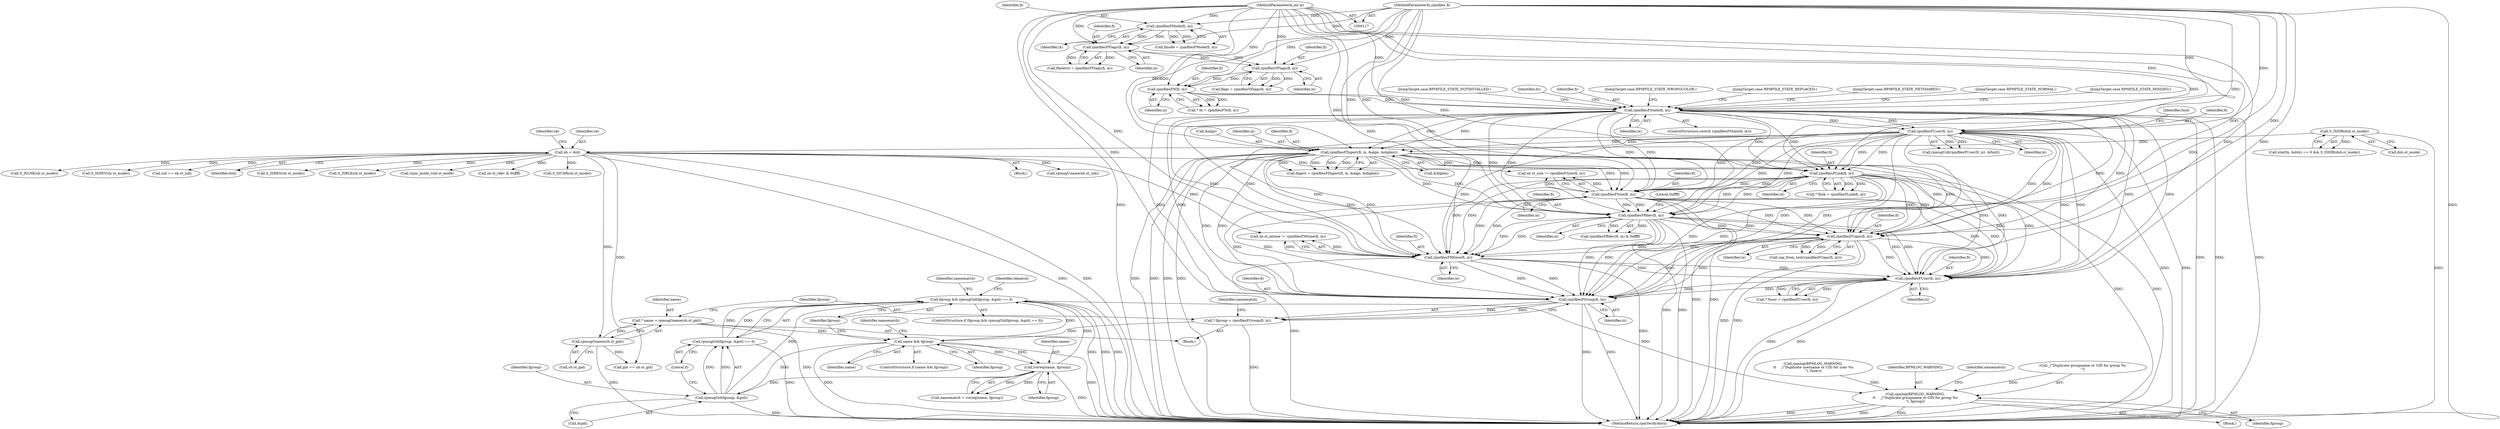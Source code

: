 digraph "0_rpm_c815822c8bdb138066ff58c624ae83e3a12ebfa9@pointer" {
"1000702" [label="(Call,fgroup && rpmugGid(fgroup, &gid) == 0)"];
"1000698" [label="(Call,rstreq(name, fgroup))"];
"1000693" [label="(Call,name && fgroup)"];
"1000671" [label="(Call,* name = rpmugGname(sb.st_gid))"];
"1000673" [label="(Call,rpmugGname(sb.st_gid))"];
"1000242" [label="(Call,sb = dsb)"];
"1000214" [label="(Call,S_ISDIR(dsb.st_mode))"];
"1000678" [label="(Call,* fgroup = rpmfilesFGroup(fi, ix))"];
"1000680" [label="(Call,rpmfilesFGroup(fi, ix))"];
"1000588" [label="(Call,rpmfilesFMtime(fi, ix))"];
"1000383" [label="(Call,rpmfilesFLink(fi, ix))"];
"1000306" [label="(Call,rpmfilesFDigest(fi, ix, &algo, &diglen))"];
"1000152" [label="(Call,rpmfilesFState(fi, ix))"];
"1000143" [label="(Call,rpmfilesFN(fi, ix))"];
"1000137" [label="(Call,rpmfilesVFlags(fi, ix))"];
"1000131" [label="(Call,rpmfilesFFlags(fi, ix))"];
"1000125" [label="(Call,rpmfilesFMode(fi, ix))"];
"1000118" [label="(MethodParameterIn,rpmfiles fi)"];
"1000119" [label="(MethodParameterIn,int ix)"];
"1000230" [label="(Call,rpmfilesFUser(fi, ix))"];
"1000413" [label="(Call,rpmfilesFSize(fi, ix))"];
"1000522" [label="(Call,rpmfilesFRdev(fi, ix))"];
"1000543" [label="(Call,rpmfilesFCaps(fi, ix))"];
"1000610" [label="(Call,rpmfilesFUser(fi, ix))"];
"1000705" [label="(Call,rpmugGid(fgroup, &gid))"];
"1000704" [label="(Call,rpmugGid(fgroup, &gid) == 0)"];
"1000722" [label="(Call,rpmlog(RPMLOG_WARNING,\n\t\t    _(\"Duplicate groupname or GID for group %s\n\"), fgroup))"];
"1000705" [label="(Call,rpmugGid(fgroup, &gid))"];
"1000177" [label="(JumpTarget,case RPMFILE_STATE_NORMAL:)"];
"1000241" [label="(Block,)"];
"1000243" [label="(Identifier,sb)"];
"1000231" [label="(Identifier,fi)"];
"1000679" [label="(Identifier,fgroup)"];
"1000229" [label="(Call,rpmugUid(rpmfilesFUser(fi, ix), &fuid))"];
"1000603" [label="(Call,rpmugUname(sb.st_uid))"];
"1000383" [label="(Call,rpmfilesFLink(fi, ix))"];
"1000152" [label="(Call,rpmfilesFState(fi, ix))"];
"1000118" [label="(MethodParameterIn,rpmfiles fi)"];
"1000723" [label="(Identifier,RPMLOG_WARNING)"];
"1000722" [label="(Call,rpmlog(RPMLOG_WARNING,\n\t\t    _(\"Duplicate groupname or GID for group %s\n\"), fgroup))"];
"1000207" [label="(Call,stat(fn, &dsb) == 0 && S_ISDIR(dsb.st_mode))"];
"1000672" [label="(Identifier,name)"];
"1000133" [label="(Identifier,ix)"];
"1000544" [label="(Identifier,fi)"];
"1000524" [label="(Identifier,ix)"];
"1000543" [label="(Call,rpmfilesFCaps(fi, ix))"];
"1000545" [label="(Identifier,ix)"];
"1000521" [label="(Call,rpmfilesFRdev(fi, ix) & 0xffff)"];
"1000709" [label="(Literal,0)"];
"1000522" [label="(Call,rpmfilesFRdev(fi, ix))"];
"1000413" [label="(Call,rpmfilesFSize(fi, ix))"];
"1000178" [label="(JumpTarget,case RPMFILE_STATE_MISSING:)"];
"1000246" [label="(Call,S_ISLNK(sb.st_mode))"];
"1000137" [label="(Call,rpmfilesVFlags(fi, ix))"];
"1000129" [label="(Call,fileAttrs = rpmfilesFFlags(fi, ix))"];
"1000612" [label="(Identifier,ix)"];
"1000123" [label="(Call,fmode = rpmfilesFMode(fi, ix))"];
"1000157" [label="(JumpTarget,case RPMFILE_STATE_NOTINSTALLED:)"];
"1000132" [label="(Identifier,fi)"];
"1000309" [label="(Call,&algo)"];
"1000127" [label="(Identifier,ix)"];
"1000234" [label="(Identifier,fuid)"];
"1000730" [label="(Identifier,namematch)"];
"1000311" [label="(Call,&diglen)"];
"1000381" [label="(Call,* flink = rpmfilesFLink(fi, ix))"];
"1000242" [label="(Call,sb = dsb)"];
"1000230" [label="(Call,rpmfilesFUser(fi, ix))"];
"1000589" [label="(Identifier,fi)"];
"1000505" [label="(Call,S_ISDEV(sb.st_mode))"];
"1000144" [label="(Identifier,fi)"];
"1000125" [label="(Call,rpmfilesFMode(fi, ix))"];
"1000712" [label="(Call,gid == sb.st_gid)"];
"1000642" [label="(Call,uid == sb.st_uid)"];
"1000703" [label="(Identifier,fgroup)"];
"1000244" [label="(Identifier,dsb)"];
"1000131" [label="(Call,rpmfilesFFlags(fi, ix))"];
"1000692" [label="(ControlStructure,if (name && fgroup))"];
"1000261" [label="(Call,S_ISREG(sb.st_mode))"];
"1000138" [label="(Identifier,fi)"];
"1000304" [label="(Call,digest = rpmfilesFDigest(fi, ix, &algo, &diglen))"];
"1000143" [label="(Call,rpmfilesFN(fi, ix))"];
"1000308" [label="(Identifier,ix)"];
"1000590" [label="(Identifier,ix)"];
"1000682" [label="(Identifier,ix)"];
"1000724" [label="(Call,_(\"Duplicate groupname or GID for group %s\n\"))"];
"1000141" [label="(Call,* fn = rpmfilesFN(fi, ix))"];
"1000711" [label="(Identifier,idmatch)"];
"1000611" [label="(Identifier,fi)"];
"1000678" [label="(Call,* fgroup = rpmfilesFGroup(fi, ix))"];
"1000698" [label="(Call,rstreq(name, fgroup))"];
"1000139" [label="(Identifier,ix)"];
"1000232" [label="(Identifier,ix)"];
"1000686" [label="(Identifier,namematch)"];
"1000183" [label="(Identifier,fn)"];
"1000307" [label="(Identifier,fi)"];
"1000414" [label="(Identifier,fi)"];
"1000126" [label="(Identifier,fi)"];
"1000693" [label="(Call,name && fgroup)"];
"1000680" [label="(Call,rpmfilesFGroup(fi, ix))"];
"1000542" [label="(Call,cap_from_text(rpmfilesFCaps(fi, ix)))"];
"1000588" [label="(Call,rpmfilesFMtime(fi, ix))"];
"1000385" [label="(Identifier,ix)"];
"1000154" [label="(Identifier,ix)"];
"1000306" [label="(Call,rpmfilesFDigest(fi, ix, &algo, &diglen))"];
"1000704" [label="(Call,rpmugGid(fgroup, &gid) == 0)"];
"1000215" [label="(Call,dsb.st_mode)"];
"1000721" [label="(Block,)"];
"1000652" [label="(Call,rpmlog(RPMLOG_WARNING,\n\t\t    _(\"Duplicate username or UID for user %s\n\"), fuser))"];
"1000719" [label="(Identifier,namematch)"];
"1000523" [label="(Identifier,fi)"];
"1000492" [label="(Call,S_ISBLK(sb.st_mode))"];
"1000153" [label="(Identifier,fi)"];
"1000695" [label="(Identifier,fgroup)"];
"1000431" [label="(Call,(rpm_mode_t)sb.st_mode)"];
"1000681" [label="(Identifier,fi)"];
"1000384" [label="(Identifier,fi)"];
"1000135" [label="(Call,flags = rpmfilesVFlags(fi, ix))"];
"1000697" [label="(Identifier,namematch)"];
"1000608" [label="(Call,* fuser = rpmfilesFUser(fi, ix))"];
"1000674" [label="(Call,sb.st_gid)"];
"1000701" [label="(ControlStructure,if (fgroup && rpmugGid(fgroup, &gid) == 0))"];
"1000706" [label="(Identifier,fgroup)"];
"1000165" [label="(JumpTarget,case RPMFILE_STATE_WRONGCOLOR:)"];
"1000707" [label="(Call,&gid)"];
"1000726" [label="(Identifier,fgroup)"];
"1000525" [label="(Literal,0xffff)"];
"1000671" [label="(Call,* name = rpmugGname(sb.st_gid))"];
"1000513" [label="(Call,sb.st_rdev & 0xffff)"];
"1000415" [label="(Identifier,ix)"];
"1000214" [label="(Call,S_ISDIR(dsb.st_mode))"];
"1000485" [label="(Call,S_ISCHR(sb.st_mode))"];
"1000160" [label="(JumpTarget,case RPMFILE_STATE_REPLACED:)"];
"1000248" [label="(Identifier,sb)"];
"1000151" [label="(ControlStructure,switch (rpmfilesFState(fi, ix)))"];
"1000610" [label="(Call,rpmfilesFUser(fi, ix))"];
"1000738" [label="(MethodReturn,rpmVerifyAttrs)"];
"1000673" [label="(Call,rpmugGname(sb.st_gid))"];
"1000584" [label="(Call,sb.st_mtime != rpmfilesFMtime(fi, ix))"];
"1000700" [label="(Identifier,fgroup)"];
"1000694" [label="(Identifier,name)"];
"1000669" [label="(Block,)"];
"1000156" [label="(JumpTarget,case RPMFILE_STATE_NETSHARED:)"];
"1000699" [label="(Identifier,name)"];
"1000409" [label="(Call,sb.st_size != rpmfilesFSize(fi, ix))"];
"1000696" [label="(Call,namematch = rstreq(name, fgroup))"];
"1000702" [label="(Call,fgroup && rpmugGid(fgroup, &gid) == 0)"];
"1000119" [label="(MethodParameterIn,int ix)"];
"1000145" [label="(Identifier,ix)"];
"1000702" -> "1000701"  [label="AST: "];
"1000702" -> "1000703"  [label="CFG: "];
"1000702" -> "1000704"  [label="CFG: "];
"1000703" -> "1000702"  [label="AST: "];
"1000704" -> "1000702"  [label="AST: "];
"1000711" -> "1000702"  [label="CFG: "];
"1000719" -> "1000702"  [label="CFG: "];
"1000702" -> "1000738"  [label="DDG: "];
"1000702" -> "1000738"  [label="DDG: "];
"1000702" -> "1000738"  [label="DDG: "];
"1000698" -> "1000702"  [label="DDG: "];
"1000693" -> "1000702"  [label="DDG: "];
"1000705" -> "1000702"  [label="DDG: "];
"1000704" -> "1000702"  [label="DDG: "];
"1000704" -> "1000702"  [label="DDG: "];
"1000702" -> "1000722"  [label="DDG: "];
"1000698" -> "1000696"  [label="AST: "];
"1000698" -> "1000700"  [label="CFG: "];
"1000699" -> "1000698"  [label="AST: "];
"1000700" -> "1000698"  [label="AST: "];
"1000696" -> "1000698"  [label="CFG: "];
"1000698" -> "1000738"  [label="DDG: "];
"1000698" -> "1000696"  [label="DDG: "];
"1000698" -> "1000696"  [label="DDG: "];
"1000693" -> "1000698"  [label="DDG: "];
"1000693" -> "1000698"  [label="DDG: "];
"1000698" -> "1000705"  [label="DDG: "];
"1000693" -> "1000692"  [label="AST: "];
"1000693" -> "1000694"  [label="CFG: "];
"1000693" -> "1000695"  [label="CFG: "];
"1000694" -> "1000693"  [label="AST: "];
"1000695" -> "1000693"  [label="AST: "];
"1000697" -> "1000693"  [label="CFG: "];
"1000703" -> "1000693"  [label="CFG: "];
"1000693" -> "1000738"  [label="DDG: "];
"1000693" -> "1000738"  [label="DDG: "];
"1000671" -> "1000693"  [label="DDG: "];
"1000678" -> "1000693"  [label="DDG: "];
"1000693" -> "1000705"  [label="DDG: "];
"1000671" -> "1000669"  [label="AST: "];
"1000671" -> "1000673"  [label="CFG: "];
"1000672" -> "1000671"  [label="AST: "];
"1000673" -> "1000671"  [label="AST: "];
"1000679" -> "1000671"  [label="CFG: "];
"1000671" -> "1000738"  [label="DDG: "];
"1000673" -> "1000671"  [label="DDG: "];
"1000673" -> "1000674"  [label="CFG: "];
"1000674" -> "1000673"  [label="AST: "];
"1000673" -> "1000738"  [label="DDG: "];
"1000242" -> "1000673"  [label="DDG: "];
"1000673" -> "1000712"  [label="DDG: "];
"1000242" -> "1000241"  [label="AST: "];
"1000242" -> "1000244"  [label="CFG: "];
"1000243" -> "1000242"  [label="AST: "];
"1000244" -> "1000242"  [label="AST: "];
"1000248" -> "1000242"  [label="CFG: "];
"1000242" -> "1000738"  [label="DDG: "];
"1000242" -> "1000738"  [label="DDG: "];
"1000214" -> "1000242"  [label="DDG: "];
"1000242" -> "1000246"  [label="DDG: "];
"1000242" -> "1000261"  [label="DDG: "];
"1000242" -> "1000409"  [label="DDG: "];
"1000242" -> "1000431"  [label="DDG: "];
"1000242" -> "1000485"  [label="DDG: "];
"1000242" -> "1000492"  [label="DDG: "];
"1000242" -> "1000505"  [label="DDG: "];
"1000242" -> "1000513"  [label="DDG: "];
"1000242" -> "1000584"  [label="DDG: "];
"1000242" -> "1000603"  [label="DDG: "];
"1000242" -> "1000642"  [label="DDG: "];
"1000242" -> "1000712"  [label="DDG: "];
"1000214" -> "1000207"  [label="AST: "];
"1000214" -> "1000215"  [label="CFG: "];
"1000215" -> "1000214"  [label="AST: "];
"1000207" -> "1000214"  [label="CFG: "];
"1000214" -> "1000738"  [label="DDG: "];
"1000214" -> "1000207"  [label="DDG: "];
"1000678" -> "1000669"  [label="AST: "];
"1000678" -> "1000680"  [label="CFG: "];
"1000679" -> "1000678"  [label="AST: "];
"1000680" -> "1000678"  [label="AST: "];
"1000686" -> "1000678"  [label="CFG: "];
"1000678" -> "1000738"  [label="DDG: "];
"1000680" -> "1000678"  [label="DDG: "];
"1000680" -> "1000678"  [label="DDG: "];
"1000680" -> "1000682"  [label="CFG: "];
"1000681" -> "1000680"  [label="AST: "];
"1000682" -> "1000680"  [label="AST: "];
"1000680" -> "1000738"  [label="DDG: "];
"1000680" -> "1000738"  [label="DDG: "];
"1000588" -> "1000680"  [label="DDG: "];
"1000588" -> "1000680"  [label="DDG: "];
"1000383" -> "1000680"  [label="DDG: "];
"1000383" -> "1000680"  [label="DDG: "];
"1000306" -> "1000680"  [label="DDG: "];
"1000306" -> "1000680"  [label="DDG: "];
"1000152" -> "1000680"  [label="DDG: "];
"1000152" -> "1000680"  [label="DDG: "];
"1000522" -> "1000680"  [label="DDG: "];
"1000522" -> "1000680"  [label="DDG: "];
"1000543" -> "1000680"  [label="DDG: "];
"1000543" -> "1000680"  [label="DDG: "];
"1000413" -> "1000680"  [label="DDG: "];
"1000413" -> "1000680"  [label="DDG: "];
"1000610" -> "1000680"  [label="DDG: "];
"1000610" -> "1000680"  [label="DDG: "];
"1000230" -> "1000680"  [label="DDG: "];
"1000230" -> "1000680"  [label="DDG: "];
"1000118" -> "1000680"  [label="DDG: "];
"1000119" -> "1000680"  [label="DDG: "];
"1000588" -> "1000584"  [label="AST: "];
"1000588" -> "1000590"  [label="CFG: "];
"1000589" -> "1000588"  [label="AST: "];
"1000590" -> "1000588"  [label="AST: "];
"1000584" -> "1000588"  [label="CFG: "];
"1000588" -> "1000738"  [label="DDG: "];
"1000588" -> "1000738"  [label="DDG: "];
"1000588" -> "1000584"  [label="DDG: "];
"1000588" -> "1000584"  [label="DDG: "];
"1000383" -> "1000588"  [label="DDG: "];
"1000383" -> "1000588"  [label="DDG: "];
"1000306" -> "1000588"  [label="DDG: "];
"1000306" -> "1000588"  [label="DDG: "];
"1000413" -> "1000588"  [label="DDG: "];
"1000413" -> "1000588"  [label="DDG: "];
"1000152" -> "1000588"  [label="DDG: "];
"1000152" -> "1000588"  [label="DDG: "];
"1000522" -> "1000588"  [label="DDG: "];
"1000522" -> "1000588"  [label="DDG: "];
"1000543" -> "1000588"  [label="DDG: "];
"1000543" -> "1000588"  [label="DDG: "];
"1000230" -> "1000588"  [label="DDG: "];
"1000230" -> "1000588"  [label="DDG: "];
"1000118" -> "1000588"  [label="DDG: "];
"1000119" -> "1000588"  [label="DDG: "];
"1000588" -> "1000610"  [label="DDG: "];
"1000588" -> "1000610"  [label="DDG: "];
"1000383" -> "1000381"  [label="AST: "];
"1000383" -> "1000385"  [label="CFG: "];
"1000384" -> "1000383"  [label="AST: "];
"1000385" -> "1000383"  [label="AST: "];
"1000381" -> "1000383"  [label="CFG: "];
"1000383" -> "1000738"  [label="DDG: "];
"1000383" -> "1000738"  [label="DDG: "];
"1000383" -> "1000381"  [label="DDG: "];
"1000383" -> "1000381"  [label="DDG: "];
"1000306" -> "1000383"  [label="DDG: "];
"1000306" -> "1000383"  [label="DDG: "];
"1000152" -> "1000383"  [label="DDG: "];
"1000152" -> "1000383"  [label="DDG: "];
"1000230" -> "1000383"  [label="DDG: "];
"1000230" -> "1000383"  [label="DDG: "];
"1000118" -> "1000383"  [label="DDG: "];
"1000119" -> "1000383"  [label="DDG: "];
"1000383" -> "1000413"  [label="DDG: "];
"1000383" -> "1000413"  [label="DDG: "];
"1000383" -> "1000522"  [label="DDG: "];
"1000383" -> "1000522"  [label="DDG: "];
"1000383" -> "1000543"  [label="DDG: "];
"1000383" -> "1000543"  [label="DDG: "];
"1000383" -> "1000610"  [label="DDG: "];
"1000383" -> "1000610"  [label="DDG: "];
"1000306" -> "1000304"  [label="AST: "];
"1000306" -> "1000311"  [label="CFG: "];
"1000307" -> "1000306"  [label="AST: "];
"1000308" -> "1000306"  [label="AST: "];
"1000309" -> "1000306"  [label="AST: "];
"1000311" -> "1000306"  [label="AST: "];
"1000304" -> "1000306"  [label="CFG: "];
"1000306" -> "1000738"  [label="DDG: "];
"1000306" -> "1000738"  [label="DDG: "];
"1000306" -> "1000738"  [label="DDG: "];
"1000306" -> "1000738"  [label="DDG: "];
"1000306" -> "1000304"  [label="DDG: "];
"1000306" -> "1000304"  [label="DDG: "];
"1000306" -> "1000304"  [label="DDG: "];
"1000306" -> "1000304"  [label="DDG: "];
"1000152" -> "1000306"  [label="DDG: "];
"1000152" -> "1000306"  [label="DDG: "];
"1000230" -> "1000306"  [label="DDG: "];
"1000230" -> "1000306"  [label="DDG: "];
"1000118" -> "1000306"  [label="DDG: "];
"1000119" -> "1000306"  [label="DDG: "];
"1000306" -> "1000413"  [label="DDG: "];
"1000306" -> "1000413"  [label="DDG: "];
"1000306" -> "1000522"  [label="DDG: "];
"1000306" -> "1000522"  [label="DDG: "];
"1000306" -> "1000543"  [label="DDG: "];
"1000306" -> "1000543"  [label="DDG: "];
"1000306" -> "1000610"  [label="DDG: "];
"1000306" -> "1000610"  [label="DDG: "];
"1000152" -> "1000151"  [label="AST: "];
"1000152" -> "1000154"  [label="CFG: "];
"1000153" -> "1000152"  [label="AST: "];
"1000154" -> "1000152"  [label="AST: "];
"1000156" -> "1000152"  [label="CFG: "];
"1000157" -> "1000152"  [label="CFG: "];
"1000160" -> "1000152"  [label="CFG: "];
"1000165" -> "1000152"  [label="CFG: "];
"1000177" -> "1000152"  [label="CFG: "];
"1000178" -> "1000152"  [label="CFG: "];
"1000183" -> "1000152"  [label="CFG: "];
"1000152" -> "1000738"  [label="DDG: "];
"1000152" -> "1000738"  [label="DDG: "];
"1000152" -> "1000738"  [label="DDG: "];
"1000143" -> "1000152"  [label="DDG: "];
"1000143" -> "1000152"  [label="DDG: "];
"1000118" -> "1000152"  [label="DDG: "];
"1000119" -> "1000152"  [label="DDG: "];
"1000152" -> "1000230"  [label="DDG: "];
"1000152" -> "1000230"  [label="DDG: "];
"1000152" -> "1000413"  [label="DDG: "];
"1000152" -> "1000413"  [label="DDG: "];
"1000152" -> "1000522"  [label="DDG: "];
"1000152" -> "1000522"  [label="DDG: "];
"1000152" -> "1000543"  [label="DDG: "];
"1000152" -> "1000543"  [label="DDG: "];
"1000152" -> "1000610"  [label="DDG: "];
"1000152" -> "1000610"  [label="DDG: "];
"1000143" -> "1000141"  [label="AST: "];
"1000143" -> "1000145"  [label="CFG: "];
"1000144" -> "1000143"  [label="AST: "];
"1000145" -> "1000143"  [label="AST: "];
"1000141" -> "1000143"  [label="CFG: "];
"1000143" -> "1000141"  [label="DDG: "];
"1000143" -> "1000141"  [label="DDG: "];
"1000137" -> "1000143"  [label="DDG: "];
"1000137" -> "1000143"  [label="DDG: "];
"1000118" -> "1000143"  [label="DDG: "];
"1000119" -> "1000143"  [label="DDG: "];
"1000137" -> "1000135"  [label="AST: "];
"1000137" -> "1000139"  [label="CFG: "];
"1000138" -> "1000137"  [label="AST: "];
"1000139" -> "1000137"  [label="AST: "];
"1000135" -> "1000137"  [label="CFG: "];
"1000137" -> "1000135"  [label="DDG: "];
"1000137" -> "1000135"  [label="DDG: "];
"1000131" -> "1000137"  [label="DDG: "];
"1000131" -> "1000137"  [label="DDG: "];
"1000118" -> "1000137"  [label="DDG: "];
"1000119" -> "1000137"  [label="DDG: "];
"1000131" -> "1000129"  [label="AST: "];
"1000131" -> "1000133"  [label="CFG: "];
"1000132" -> "1000131"  [label="AST: "];
"1000133" -> "1000131"  [label="AST: "];
"1000129" -> "1000131"  [label="CFG: "];
"1000131" -> "1000129"  [label="DDG: "];
"1000131" -> "1000129"  [label="DDG: "];
"1000125" -> "1000131"  [label="DDG: "];
"1000125" -> "1000131"  [label="DDG: "];
"1000118" -> "1000131"  [label="DDG: "];
"1000119" -> "1000131"  [label="DDG: "];
"1000125" -> "1000123"  [label="AST: "];
"1000125" -> "1000127"  [label="CFG: "];
"1000126" -> "1000125"  [label="AST: "];
"1000127" -> "1000125"  [label="AST: "];
"1000123" -> "1000125"  [label="CFG: "];
"1000125" -> "1000123"  [label="DDG: "];
"1000125" -> "1000123"  [label="DDG: "];
"1000118" -> "1000125"  [label="DDG: "];
"1000119" -> "1000125"  [label="DDG: "];
"1000118" -> "1000117"  [label="AST: "];
"1000118" -> "1000738"  [label="DDG: "];
"1000118" -> "1000230"  [label="DDG: "];
"1000118" -> "1000413"  [label="DDG: "];
"1000118" -> "1000522"  [label="DDG: "];
"1000118" -> "1000543"  [label="DDG: "];
"1000118" -> "1000610"  [label="DDG: "];
"1000119" -> "1000117"  [label="AST: "];
"1000119" -> "1000738"  [label="DDG: "];
"1000119" -> "1000230"  [label="DDG: "];
"1000119" -> "1000413"  [label="DDG: "];
"1000119" -> "1000522"  [label="DDG: "];
"1000119" -> "1000543"  [label="DDG: "];
"1000119" -> "1000610"  [label="DDG: "];
"1000230" -> "1000229"  [label="AST: "];
"1000230" -> "1000232"  [label="CFG: "];
"1000231" -> "1000230"  [label="AST: "];
"1000232" -> "1000230"  [label="AST: "];
"1000234" -> "1000230"  [label="CFG: "];
"1000230" -> "1000738"  [label="DDG: "];
"1000230" -> "1000738"  [label="DDG: "];
"1000230" -> "1000229"  [label="DDG: "];
"1000230" -> "1000229"  [label="DDG: "];
"1000230" -> "1000413"  [label="DDG: "];
"1000230" -> "1000413"  [label="DDG: "];
"1000230" -> "1000522"  [label="DDG: "];
"1000230" -> "1000522"  [label="DDG: "];
"1000230" -> "1000543"  [label="DDG: "];
"1000230" -> "1000543"  [label="DDG: "];
"1000230" -> "1000610"  [label="DDG: "];
"1000230" -> "1000610"  [label="DDG: "];
"1000413" -> "1000409"  [label="AST: "];
"1000413" -> "1000415"  [label="CFG: "];
"1000414" -> "1000413"  [label="AST: "];
"1000415" -> "1000413"  [label="AST: "];
"1000409" -> "1000413"  [label="CFG: "];
"1000413" -> "1000738"  [label="DDG: "];
"1000413" -> "1000738"  [label="DDG: "];
"1000413" -> "1000409"  [label="DDG: "];
"1000413" -> "1000409"  [label="DDG: "];
"1000413" -> "1000522"  [label="DDG: "];
"1000413" -> "1000522"  [label="DDG: "];
"1000413" -> "1000543"  [label="DDG: "];
"1000413" -> "1000543"  [label="DDG: "];
"1000413" -> "1000610"  [label="DDG: "];
"1000413" -> "1000610"  [label="DDG: "];
"1000522" -> "1000521"  [label="AST: "];
"1000522" -> "1000524"  [label="CFG: "];
"1000523" -> "1000522"  [label="AST: "];
"1000524" -> "1000522"  [label="AST: "];
"1000525" -> "1000522"  [label="CFG: "];
"1000522" -> "1000738"  [label="DDG: "];
"1000522" -> "1000738"  [label="DDG: "];
"1000522" -> "1000521"  [label="DDG: "];
"1000522" -> "1000521"  [label="DDG: "];
"1000522" -> "1000543"  [label="DDG: "];
"1000522" -> "1000543"  [label="DDG: "];
"1000522" -> "1000610"  [label="DDG: "];
"1000522" -> "1000610"  [label="DDG: "];
"1000543" -> "1000542"  [label="AST: "];
"1000543" -> "1000545"  [label="CFG: "];
"1000544" -> "1000543"  [label="AST: "];
"1000545" -> "1000543"  [label="AST: "];
"1000542" -> "1000543"  [label="CFG: "];
"1000543" -> "1000738"  [label="DDG: "];
"1000543" -> "1000738"  [label="DDG: "];
"1000543" -> "1000542"  [label="DDG: "];
"1000543" -> "1000542"  [label="DDG: "];
"1000543" -> "1000610"  [label="DDG: "];
"1000543" -> "1000610"  [label="DDG: "];
"1000610" -> "1000608"  [label="AST: "];
"1000610" -> "1000612"  [label="CFG: "];
"1000611" -> "1000610"  [label="AST: "];
"1000612" -> "1000610"  [label="AST: "];
"1000608" -> "1000610"  [label="CFG: "];
"1000610" -> "1000738"  [label="DDG: "];
"1000610" -> "1000738"  [label="DDG: "];
"1000610" -> "1000608"  [label="DDG: "];
"1000610" -> "1000608"  [label="DDG: "];
"1000705" -> "1000704"  [label="AST: "];
"1000705" -> "1000707"  [label="CFG: "];
"1000706" -> "1000705"  [label="AST: "];
"1000707" -> "1000705"  [label="AST: "];
"1000709" -> "1000705"  [label="CFG: "];
"1000705" -> "1000738"  [label="DDG: "];
"1000705" -> "1000704"  [label="DDG: "];
"1000705" -> "1000704"  [label="DDG: "];
"1000704" -> "1000709"  [label="CFG: "];
"1000709" -> "1000704"  [label="AST: "];
"1000704" -> "1000738"  [label="DDG: "];
"1000722" -> "1000721"  [label="AST: "];
"1000722" -> "1000726"  [label="CFG: "];
"1000723" -> "1000722"  [label="AST: "];
"1000724" -> "1000722"  [label="AST: "];
"1000726" -> "1000722"  [label="AST: "];
"1000730" -> "1000722"  [label="CFG: "];
"1000722" -> "1000738"  [label="DDG: "];
"1000722" -> "1000738"  [label="DDG: "];
"1000722" -> "1000738"  [label="DDG: "];
"1000722" -> "1000738"  [label="DDG: "];
"1000652" -> "1000722"  [label="DDG: "];
"1000724" -> "1000722"  [label="DDG: "];
}
